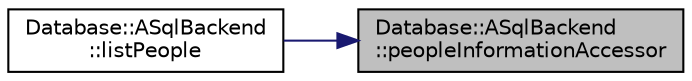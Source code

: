 digraph "Database::ASqlBackend::peopleInformationAccessor"
{
 // LATEX_PDF_SIZE
  edge [fontname="Helvetica",fontsize="10",labelfontname="Helvetica",labelfontsize="10"];
  node [fontname="Helvetica",fontsize="10",shape=record];
  rankdir="RL";
  Node1 [label="Database::ASqlBackend\l::peopleInformationAccessor",height=0.2,width=0.4,color="black", fillcolor="grey75", style="filled", fontcolor="black",tooltip=" "];
  Node1 -> Node2 [dir="back",color="midnightblue",fontsize="10",style="solid",fontname="Helvetica"];
  Node2 [label="Database::ASqlBackend\l::listPeople",height=0.2,width=0.4,color="black", fillcolor="white", style="filled",URL="$class_database_1_1_a_sql_backend.html#a28fa86aa6d5c4c70277ae6d0d51d125b",tooltip="get people details for given people ids"];
}
